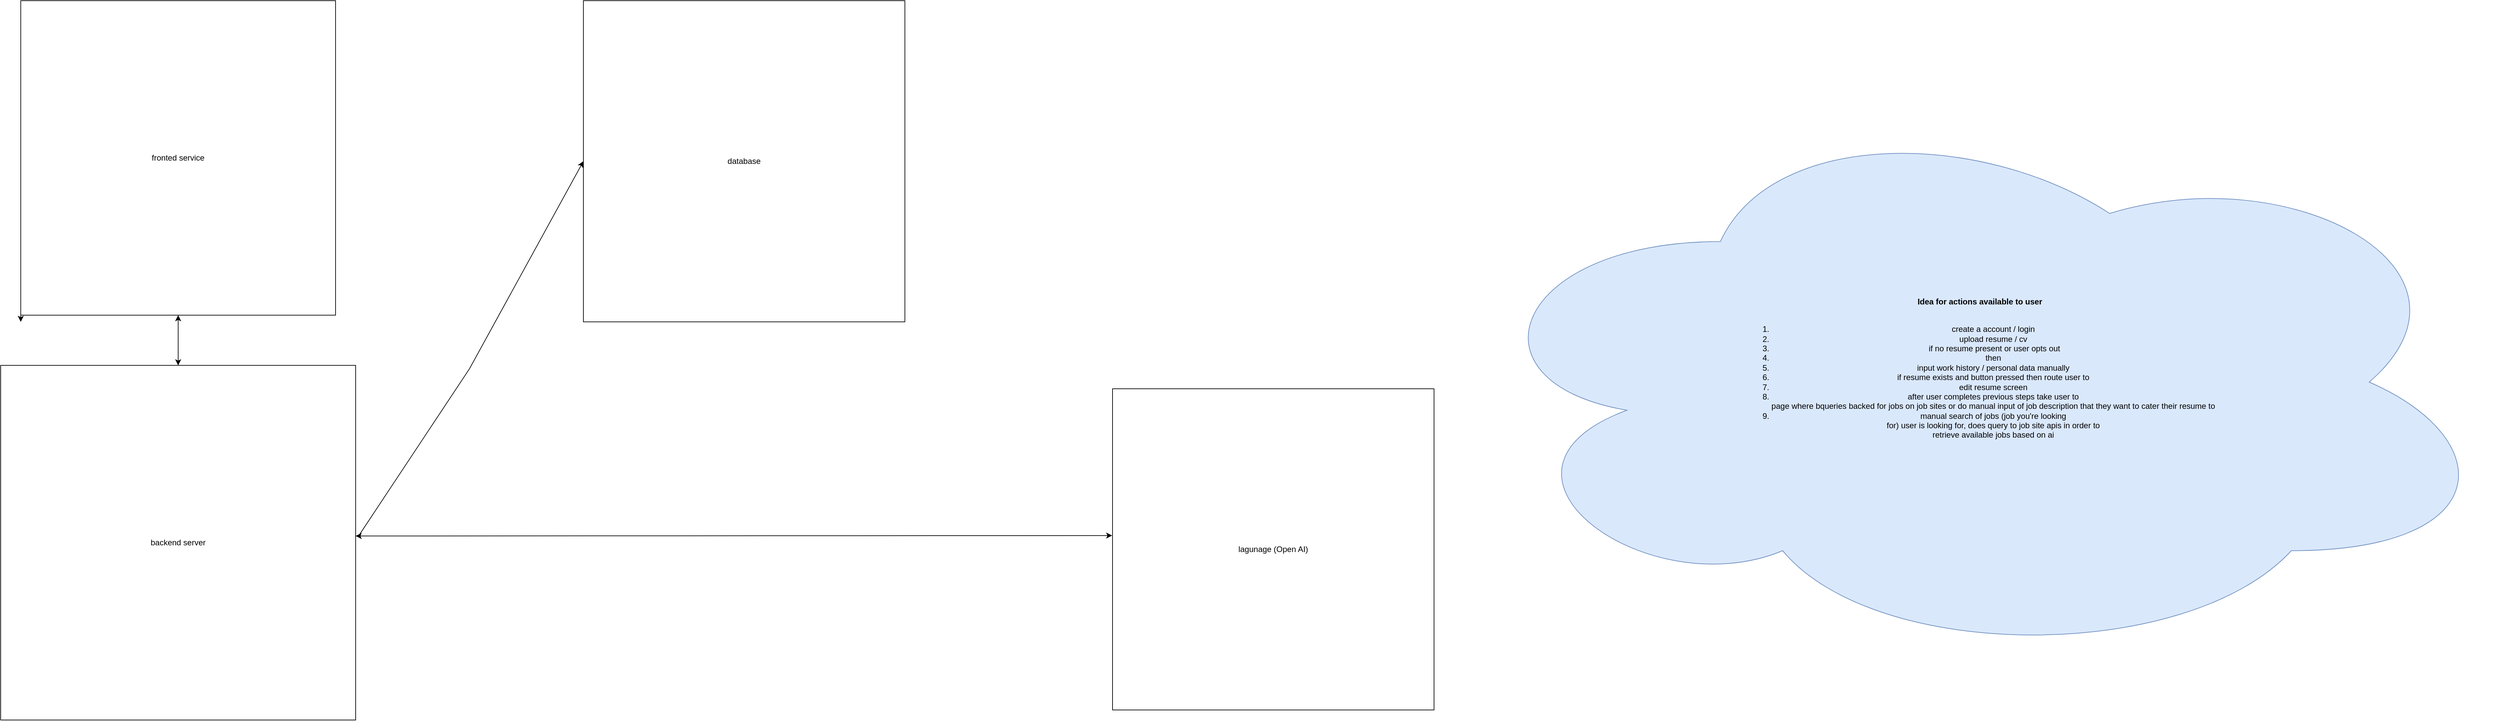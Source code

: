 <mxfile version="24.7.16">
  <diagram id="C5RBs43oDa-KdzZeNtuy" name="Page-1">
    <mxGraphModel dx="3179" dy="976" grid="1" gridSize="10" guides="1" tooltips="1" connect="1" arrows="1" fold="1" page="1" pageScale="1" pageWidth="827" pageHeight="1169" math="0" shadow="0">
      <root>
        <mxCell id="WIyWlLk6GJQsqaUBKTNV-0" />
        <mxCell id="WIyWlLk6GJQsqaUBKTNV-1" parent="WIyWlLk6GJQsqaUBKTNV-0" />
        <mxCell id="PkTfsMFI_k0Dj1ArA2bd-17" style="edgeStyle=orthogonalEdgeStyle;rounded=0;orthogonalLoop=1;jettySize=auto;html=1;exitX=0;exitY=1;exitDx=0;exitDy=0;" edge="1" parent="WIyWlLk6GJQsqaUBKTNV-1" source="PkTfsMFI_k0Dj1ArA2bd-0">
          <mxGeometry relative="1" as="geometry">
            <mxPoint x="-720" y="520" as="targetPoint" />
          </mxGeometry>
        </mxCell>
        <mxCell id="PkTfsMFI_k0Dj1ArA2bd-0" value="fronted service" style="whiteSpace=wrap;html=1;aspect=fixed;" vertex="1" parent="WIyWlLk6GJQsqaUBKTNV-1">
          <mxGeometry x="-720" y="40" width="470" height="470" as="geometry" />
        </mxCell>
        <mxCell id="PkTfsMFI_k0Dj1ArA2bd-6" value="backend server" style="whiteSpace=wrap;html=1;aspect=fixed;" vertex="1" parent="WIyWlLk6GJQsqaUBKTNV-1">
          <mxGeometry x="-750" y="585" width="530" height="530" as="geometry" />
        </mxCell>
        <mxCell id="PkTfsMFI_k0Dj1ArA2bd-9" value="database" style="whiteSpace=wrap;html=1;aspect=fixed;" vertex="1" parent="WIyWlLk6GJQsqaUBKTNV-1">
          <mxGeometry x="120" y="40" width="480" height="480" as="geometry" />
        </mxCell>
        <mxCell id="PkTfsMFI_k0Dj1ArA2bd-10" value="lagunage (Open AI)" style="whiteSpace=wrap;html=1;aspect=fixed;" vertex="1" parent="WIyWlLk6GJQsqaUBKTNV-1">
          <mxGeometry x="910" y="620" width="480" height="480" as="geometry" />
        </mxCell>
        <mxCell id="PkTfsMFI_k0Dj1ArA2bd-11" value="" style="endArrow=classic;startArrow=classic;html=1;rounded=0;exitX=0.5;exitY=0;exitDx=0;exitDy=0;entryX=0.5;entryY=1;entryDx=0;entryDy=0;" edge="1" parent="WIyWlLk6GJQsqaUBKTNV-1" source="PkTfsMFI_k0Dj1ArA2bd-6" target="PkTfsMFI_k0Dj1ArA2bd-0">
          <mxGeometry width="50" height="50" relative="1" as="geometry">
            <mxPoint x="-80" y="610" as="sourcePoint" />
            <mxPoint x="-240" y="530" as="targetPoint" />
            <Array as="points" />
          </mxGeometry>
        </mxCell>
        <mxCell id="PkTfsMFI_k0Dj1ArA2bd-15" value="" style="endArrow=classic;startArrow=classic;html=1;rounded=0;entryX=-0.001;entryY=0.457;entryDx=0;entryDy=0;entryPerimeter=0;" edge="1" parent="WIyWlLk6GJQsqaUBKTNV-1" target="PkTfsMFI_k0Dj1ArA2bd-10">
          <mxGeometry width="50" height="50" relative="1" as="geometry">
            <mxPoint x="-220" y="840" as="sourcePoint" />
            <mxPoint x="-170" y="790" as="targetPoint" />
          </mxGeometry>
        </mxCell>
        <mxCell id="PkTfsMFI_k0Dj1ArA2bd-16" value="" style="endArrow=classic;html=1;rounded=0;exitX=1.011;exitY=0.477;exitDx=0;exitDy=0;exitPerimeter=0;entryX=0;entryY=0.5;entryDx=0;entryDy=0;" edge="1" parent="WIyWlLk6GJQsqaUBKTNV-1" source="PkTfsMFI_k0Dj1ArA2bd-6" target="PkTfsMFI_k0Dj1ArA2bd-9">
          <mxGeometry width="50" height="50" relative="1" as="geometry">
            <mxPoint x="-80" y="610" as="sourcePoint" />
            <mxPoint x="-30" y="560" as="targetPoint" />
            <Array as="points">
              <mxPoint x="-50" y="590" />
            </Array>
          </mxGeometry>
        </mxCell>
        <mxCell id="PkTfsMFI_k0Dj1ArA2bd-19" value="&lt;b&gt;Idea for actions available to user&lt;/b&gt;&lt;div&gt;&lt;br&gt;&lt;/div&gt;&lt;ol&gt;&lt;li&gt;create a account / login&lt;/li&gt;&lt;li&gt;upload resume / cv &lt;br&gt;&lt;/li&gt;&lt;li&gt;&amp;nbsp;if no resume present or user opts out&lt;br&gt;&lt;/li&gt;&lt;li&gt;then&lt;br&gt;&lt;/li&gt;&lt;li&gt;input work history / personal data manually&lt;br&gt;&lt;/li&gt;&lt;li&gt;if resume exists and button pressed then route user to &lt;br&gt;&lt;/li&gt;&lt;li&gt;edit resume screen&lt;br&gt;&lt;/li&gt;&lt;li&gt;after user completes previous steps take user to&lt;br&gt;page where bqueries backed for jobs on job sites or do manual input of job description that they want to cater their resume to&lt;/li&gt;&lt;li&gt;manual search of jobs (job you&#39;re looking &lt;br&gt;for) user is looking for, does query to job site apis in order to &lt;br&gt;retrieve available jobs based on ai&lt;/li&gt;&lt;/ol&gt;&lt;div&gt;&lt;br&gt;&lt;/div&gt;&lt;div&gt;&lt;br&gt;&lt;/div&gt;" style="ellipse;shape=cloud;whiteSpace=wrap;html=1;fillColor=#dae8fc;strokeColor=#6c8ebf;" vertex="1" parent="WIyWlLk6GJQsqaUBKTNV-1">
          <mxGeometry x="1430" y="190" width="1550" height="840" as="geometry" />
        </mxCell>
      </root>
    </mxGraphModel>
  </diagram>
</mxfile>
